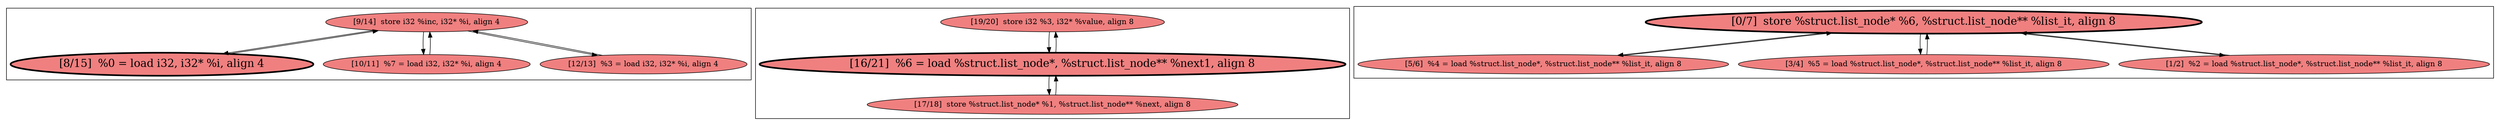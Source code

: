 
digraph G {



node338->node337 [ ]
node337->node338 [ ]
node338->node336 [ ]
node332->node333 [ ]
node336->node338 [ ]
node330->node328 [ ]
node329->node330 [ ]
node330->node329 [ ]
node333->node332 [ ]
node328->node330 [ ]
node338->node335 [ ]
node331->node330 [ ]
node335->node338 [ ]
node333->node334 [ ]
node334->node333 [ ]
node330->node331 [ ]


subgraph cluster2 {


node338 [fillcolor=lightcoral,label="[9/14]  store i32 %inc, i32* %i, align 4",shape=ellipse,style=filled ]
node337 [penwidth=3.0,fontsize=20,fillcolor=lightcoral,label="[8/15]  %0 = load i32, i32* %i, align 4",shape=ellipse,style=filled ]
node335 [fillcolor=lightcoral,label="[12/13]  %3 = load i32, i32* %i, align 4",shape=ellipse,style=filled ]
node336 [fillcolor=lightcoral,label="[10/11]  %7 = load i32, i32* %i, align 4",shape=ellipse,style=filled ]



}

subgraph cluster0 {


node331 [fillcolor=lightcoral,label="[1/2]  %2 = load %struct.list_node*, %struct.list_node** %list_it, align 8",shape=ellipse,style=filled ]
node330 [penwidth=3.0,fontsize=20,fillcolor=lightcoral,label="[0/7]  store %struct.list_node* %6, %struct.list_node** %list_it, align 8",shape=ellipse,style=filled ]
node328 [fillcolor=lightcoral,label="[5/6]  %4 = load %struct.list_node*, %struct.list_node** %list_it, align 8",shape=ellipse,style=filled ]
node329 [fillcolor=lightcoral,label="[3/4]  %5 = load %struct.list_node*, %struct.list_node** %list_it, align 8",shape=ellipse,style=filled ]



}

subgraph cluster1 {


node334 [fillcolor=lightcoral,label="[17/18]  store %struct.list_node* %1, %struct.list_node** %next, align 8",shape=ellipse,style=filled ]
node332 [fillcolor=lightcoral,label="[19/20]  store i32 %3, i32* %value, align 8",shape=ellipse,style=filled ]
node333 [penwidth=3.0,fontsize=20,fillcolor=lightcoral,label="[16/21]  %6 = load %struct.list_node*, %struct.list_node** %next1, align 8",shape=ellipse,style=filled ]



}

}
